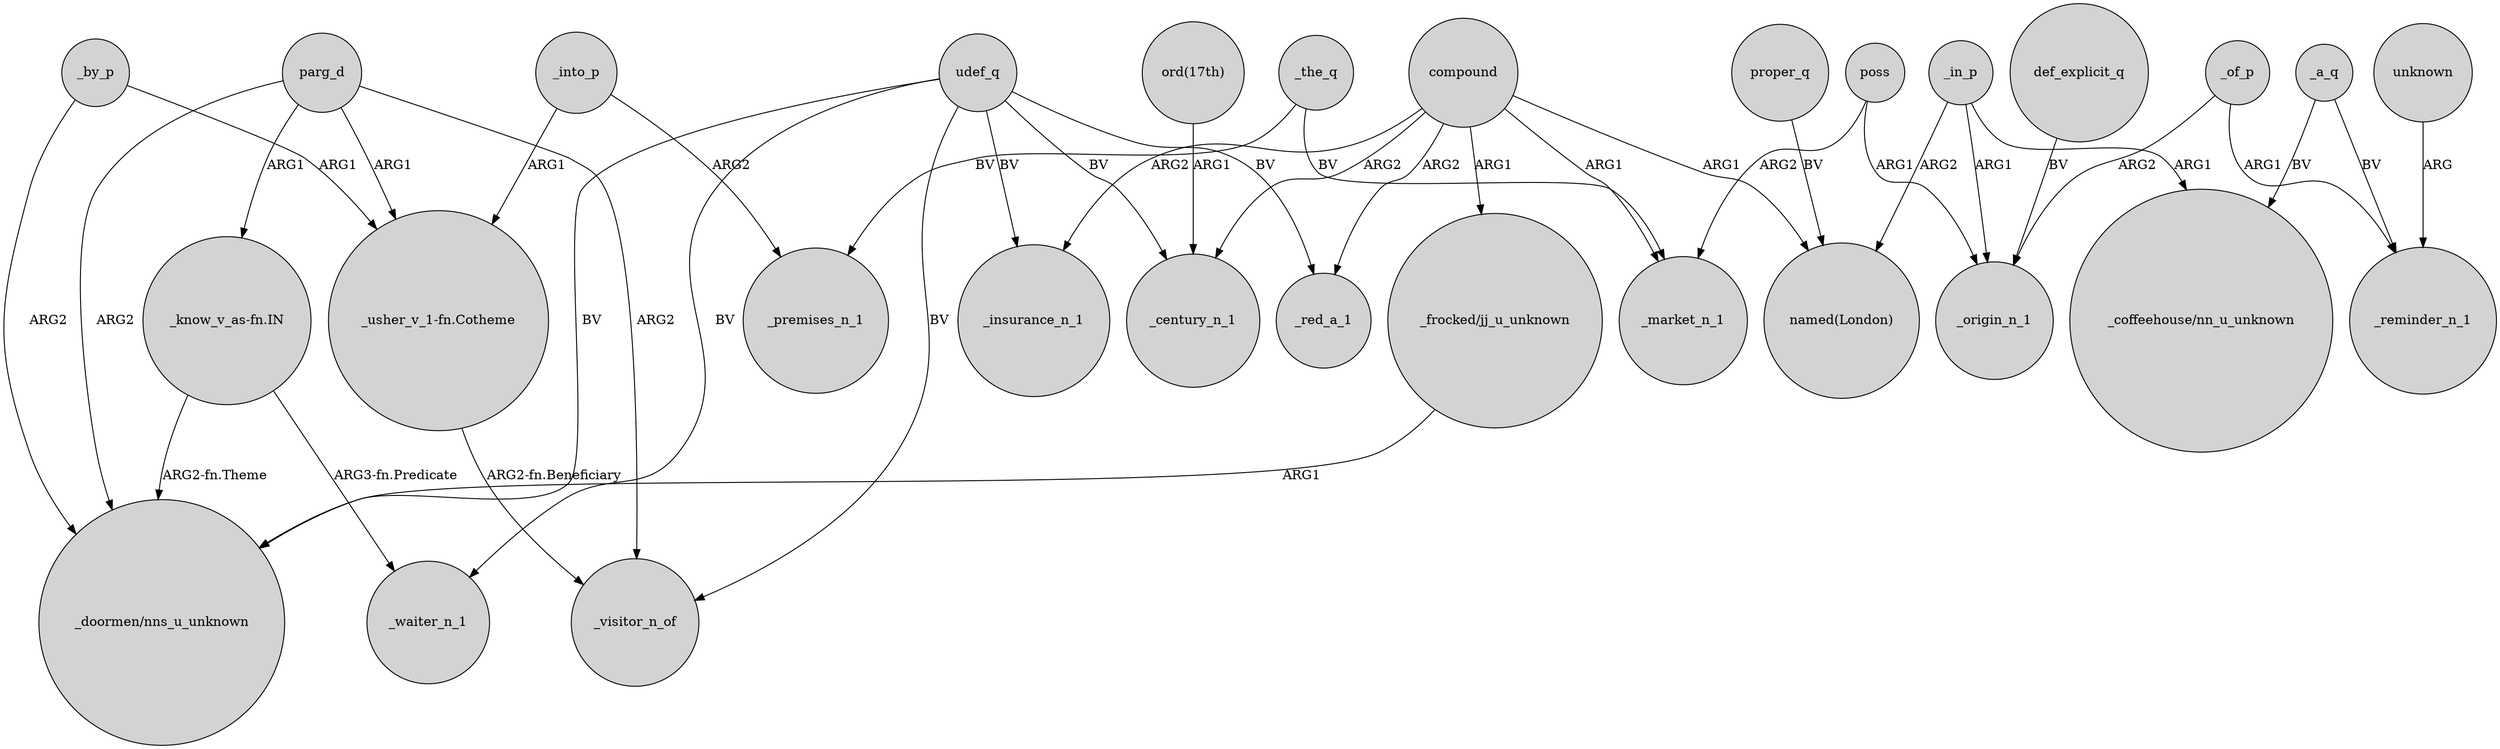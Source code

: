 digraph {
	node [shape=circle style=filled]
	"_frocked/jj_u_unknown" -> "_doormen/nns_u_unknown" [label=ARG1]
	udef_q -> _visitor_n_of [label=BV]
	compound -> "_frocked/jj_u_unknown" [label=ARG1]
	compound -> _insurance_n_1 [label=ARG2]
	_by_p -> "_doormen/nns_u_unknown" [label=ARG2]
	poss -> _origin_n_1 [label=ARG1]
	_in_p -> "named(London)" [label=ARG2]
	unknown -> _reminder_n_1 [label=ARG]
	udef_q -> _waiter_n_1 [label=BV]
	udef_q -> _insurance_n_1 [label=BV]
	_the_q -> _premises_n_1 [label=BV]
	compound -> _red_a_1 [label=ARG2]
	_a_q -> "_coffeehouse/nn_u_unknown" [label=BV]
	parg_d -> "_know_v_as-fn.IN" [label=ARG1]
	_in_p -> "_coffeehouse/nn_u_unknown" [label=ARG1]
	_a_q -> _reminder_n_1 [label=BV]
	"ord(17th)" -> _century_n_1 [label=ARG1]
	_into_p -> _premises_n_1 [label=ARG2]
	_of_p -> _origin_n_1 [label=ARG2]
	poss -> _market_n_1 [label=ARG2]
	parg_d -> "_doormen/nns_u_unknown" [label=ARG2]
	_by_p -> "_usher_v_1-fn.Cotheme" [label=ARG1]
	udef_q -> _century_n_1 [label=BV]
	"_know_v_as-fn.IN" -> "_doormen/nns_u_unknown" [label="ARG2-fn.Theme"]
	parg_d -> "_usher_v_1-fn.Cotheme" [label=ARG1]
	compound -> _century_n_1 [label=ARG2]
	"_usher_v_1-fn.Cotheme" -> _visitor_n_of [label="ARG2-fn.Beneficiary"]
	proper_q -> "named(London)" [label=BV]
	udef_q -> _red_a_1 [label=BV]
	"_know_v_as-fn.IN" -> _waiter_n_1 [label="ARG3-fn.Predicate"]
	udef_q -> "_doormen/nns_u_unknown" [label=BV]
	compound -> _market_n_1 [label=ARG1]
	parg_d -> _visitor_n_of [label=ARG2]
	compound -> "named(London)" [label=ARG1]
	_the_q -> _market_n_1 [label=BV]
	_in_p -> _origin_n_1 [label=ARG1]
	_of_p -> _reminder_n_1 [label=ARG1]
	_into_p -> "_usher_v_1-fn.Cotheme" [label=ARG1]
	def_explicit_q -> _origin_n_1 [label=BV]
}

